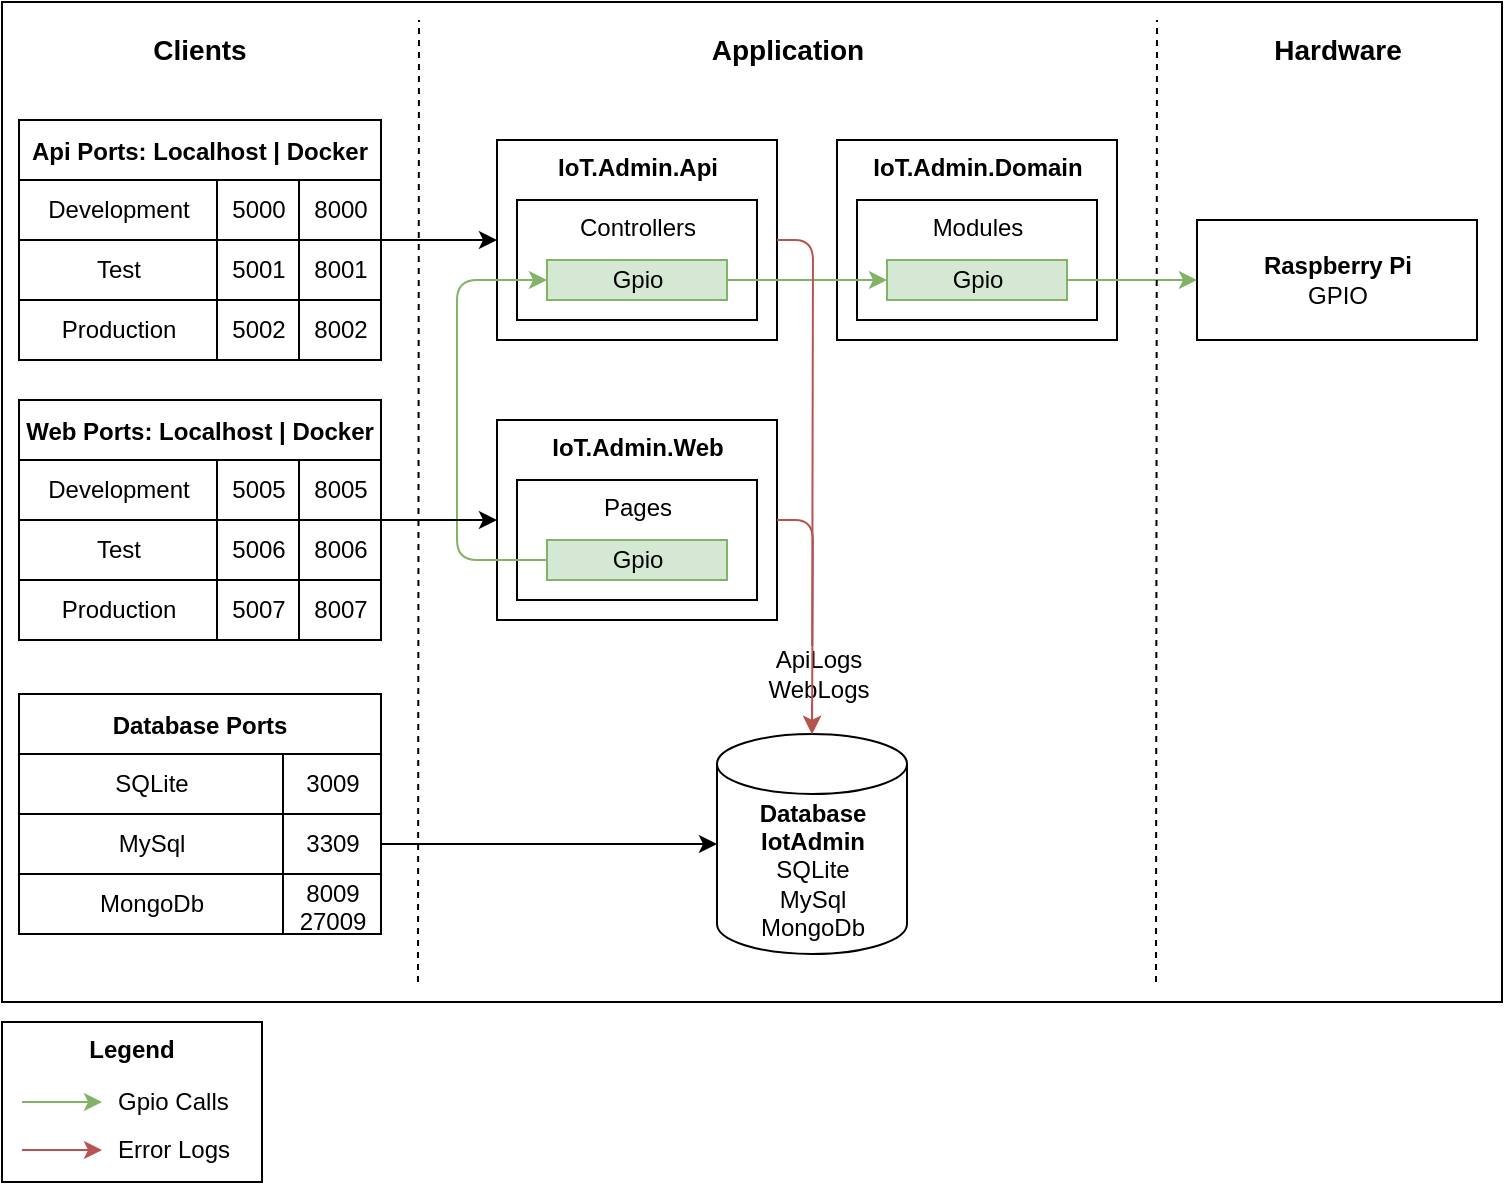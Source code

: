 <mxfile>
    <diagram id="q_LBWUmiz0P911Xkjv2T" name="IoT.Admin">
        <mxGraphModel dx="1084" dy="320" grid="1" gridSize="10" guides="1" tooltips="1" connect="1" arrows="1" fold="1" page="1" pageScale="1" pageWidth="827" pageHeight="1169" math="0" shadow="0">
            <root>
                <mxCell id="0"/>
                <mxCell id="1" parent="0"/>
                <mxCell id="12" value="" style="rounded=0;whiteSpace=wrap;html=1;" parent="1" vertex="1">
                    <mxGeometry x="10" y="10" width="750" height="500" as="geometry"/>
                </mxCell>
                <mxCell id="51" value="Legend" style="rounded=0;whiteSpace=wrap;html=1;fontStyle=1;verticalAlign=top;align=center;" parent="1" vertex="1">
                    <mxGeometry x="10" y="520" width="130" height="80" as="geometry"/>
                </mxCell>
                <mxCell id="3" value="&lt;b&gt;IoT.Admin.Domain&lt;/b&gt;" style="rounded=0;whiteSpace=wrap;html=1;verticalAlign=top;" parent="1" vertex="1">
                    <mxGeometry x="427.5" y="79" width="140" height="100" as="geometry"/>
                </mxCell>
                <mxCell id="4" value="Modules" style="rounded=0;whiteSpace=wrap;html=1;verticalAlign=top;" parent="1" vertex="1">
                    <mxGeometry x="437.5" y="109" width="120" height="60" as="geometry"/>
                </mxCell>
                <mxCell id="5" value="Gpio" style="rounded=0;whiteSpace=wrap;html=1;fillColor=#d5e8d4;strokeColor=#82b366;" parent="1" vertex="1">
                    <mxGeometry x="452.5" y="139" width="90" height="20" as="geometry"/>
                </mxCell>
                <mxCell id="6" value="&lt;b&gt;Raspberry Pi&lt;/b&gt;&lt;br&gt;GPIO" style="rounded=0;whiteSpace=wrap;html=1;verticalAlign=middle;" parent="1" vertex="1">
                    <mxGeometry x="607.5" y="119" width="140" height="60" as="geometry"/>
                </mxCell>
                <mxCell id="8" value="&lt;b&gt;IoT.Admin.Api&lt;/b&gt;" style="rounded=0;whiteSpace=wrap;html=1;verticalAlign=top;" parent="1" vertex="1">
                    <mxGeometry x="257.5" y="79" width="140" height="100" as="geometry"/>
                </mxCell>
                <mxCell id="9" value="Controllers" style="rounded=0;whiteSpace=wrap;html=1;verticalAlign=top;" parent="1" vertex="1">
                    <mxGeometry x="267.5" y="109" width="120" height="60" as="geometry"/>
                </mxCell>
                <mxCell id="16" style="edgeStyle=none;html=1;entryX=0;entryY=0.5;entryDx=0;entryDy=0;fontSize=13;fillColor=#d5e8d4;strokeColor=#82b366;" parent="1" source="10" target="5" edge="1">
                    <mxGeometry relative="1" as="geometry"/>
                </mxCell>
                <mxCell id="10" value="Gpio" style="rounded=0;whiteSpace=wrap;html=1;fillColor=#d5e8d4;strokeColor=#82b366;" parent="1" vertex="1">
                    <mxGeometry x="282.5" y="139" width="90" height="20" as="geometry"/>
                </mxCell>
                <mxCell id="13" value="&lt;b style=&quot;border-color: var(--border-color);&quot;&gt;Database&lt;/b&gt;&lt;b&gt;&lt;br&gt;IotAdmin&lt;/b&gt;&lt;br&gt;SQLite&lt;br&gt;MySql&lt;br&gt;MongoDb" style="shape=cylinder3;whiteSpace=wrap;html=1;boundedLbl=1;backgroundOutline=1;size=15;" parent="1" vertex="1">
                    <mxGeometry x="367.5" y="376" width="95" height="110" as="geometry"/>
                </mxCell>
                <mxCell id="19" style="edgeStyle=none;html=1;entryX=0;entryY=0.5;entryDx=0;entryDy=0;fontSize=13;exitX=1;exitY=0.5;exitDx=0;exitDy=0;fillColor=#d5e8d4;strokeColor=#82b366;" parent="1" source="5" target="6" edge="1">
                    <mxGeometry relative="1" as="geometry">
                        <Array as="points">
                            <mxPoint x="577.5" y="149"/>
                        </Array>
                    </mxGeometry>
                </mxCell>
                <mxCell id="21" value="Api Ports: Localhost | Docker" style="shape=table;startSize=30;container=1;collapsible=0;childLayout=tableLayout;fontStyle=1;align=center;fontSize=12;" parent="1" vertex="1">
                    <mxGeometry x="18.5" y="69" width="181" height="120" as="geometry"/>
                </mxCell>
                <mxCell id="22" value="" style="shape=tableRow;horizontal=0;startSize=0;swimlaneHead=0;swimlaneBody=0;top=0;left=0;bottom=0;right=0;collapsible=0;dropTarget=0;fillColor=none;points=[[0,0.5],[1,0.5]];portConstraint=eastwest;fontSize=12;" parent="21" vertex="1">
                    <mxGeometry y="30" width="181" height="30" as="geometry"/>
                </mxCell>
                <mxCell id="23" value="Development" style="shape=partialRectangle;html=1;whiteSpace=wrap;connectable=0;fillColor=none;top=0;left=0;bottom=0;right=0;overflow=hidden;fontSize=12;" parent="22" vertex="1">
                    <mxGeometry width="99" height="30" as="geometry">
                        <mxRectangle width="99" height="30" as="alternateBounds"/>
                    </mxGeometry>
                </mxCell>
                <mxCell id="24" value="5000" style="shape=partialRectangle;html=1;whiteSpace=wrap;connectable=0;fillColor=none;top=0;left=0;bottom=0;right=0;overflow=hidden;fontSize=12;" parent="22" vertex="1">
                    <mxGeometry x="99" width="41" height="30" as="geometry">
                        <mxRectangle width="41" height="30" as="alternateBounds"/>
                    </mxGeometry>
                </mxCell>
                <mxCell id="34" value="8000" style="shape=partialRectangle;html=1;whiteSpace=wrap;connectable=0;fillColor=none;top=0;left=0;bottom=0;right=0;overflow=hidden;fontSize=12;" parent="22" vertex="1">
                    <mxGeometry x="140" width="41" height="30" as="geometry">
                        <mxRectangle width="41" height="30" as="alternateBounds"/>
                    </mxGeometry>
                </mxCell>
                <mxCell id="26" value="" style="shape=tableRow;horizontal=0;startSize=0;swimlaneHead=0;swimlaneBody=0;top=0;left=0;bottom=0;right=0;collapsible=0;dropTarget=0;fillColor=none;points=[[0,0.5],[1,0.5]];portConstraint=eastwest;fontSize=12;" parent="21" vertex="1">
                    <mxGeometry y="60" width="181" height="30" as="geometry"/>
                </mxCell>
                <mxCell id="27" value="Test" style="shape=partialRectangle;html=1;whiteSpace=wrap;connectable=0;fillColor=none;top=0;left=0;bottom=0;right=0;overflow=hidden;fontSize=12;" parent="26" vertex="1">
                    <mxGeometry width="99" height="30" as="geometry">
                        <mxRectangle width="99" height="30" as="alternateBounds"/>
                    </mxGeometry>
                </mxCell>
                <mxCell id="28" value="5001" style="shape=partialRectangle;html=1;whiteSpace=wrap;connectable=0;fillColor=none;top=0;left=0;bottom=0;right=0;overflow=hidden;fontSize=12;" parent="26" vertex="1">
                    <mxGeometry x="99" width="41" height="30" as="geometry">
                        <mxRectangle width="41" height="30" as="alternateBounds"/>
                    </mxGeometry>
                </mxCell>
                <mxCell id="35" value="8001" style="shape=partialRectangle;html=1;whiteSpace=wrap;connectable=0;fillColor=none;top=0;left=0;bottom=0;right=0;overflow=hidden;fontSize=12;" parent="26" vertex="1">
                    <mxGeometry x="140" width="41" height="30" as="geometry">
                        <mxRectangle width="41" height="30" as="alternateBounds"/>
                    </mxGeometry>
                </mxCell>
                <mxCell id="30" value="" style="shape=tableRow;horizontal=0;startSize=0;swimlaneHead=0;swimlaneBody=0;top=0;left=0;bottom=0;right=0;collapsible=0;dropTarget=0;fillColor=none;points=[[0,0.5],[1,0.5]];portConstraint=eastwest;fontSize=12;" parent="21" vertex="1">
                    <mxGeometry y="90" width="181" height="30" as="geometry"/>
                </mxCell>
                <mxCell id="31" value="Production" style="shape=partialRectangle;html=1;whiteSpace=wrap;connectable=1;fillColor=none;top=0;left=0;bottom=0;right=0;overflow=hidden;fontSize=12;movable=1;resizable=1;rotatable=1;deletable=1;editable=1;" parent="30" vertex="1">
                    <mxGeometry width="99" height="30" as="geometry">
                        <mxRectangle width="99" height="30" as="alternateBounds"/>
                    </mxGeometry>
                </mxCell>
                <mxCell id="32" value="5002" style="shape=partialRectangle;html=1;whiteSpace=wrap;connectable=0;fillColor=none;top=0;left=0;bottom=0;right=0;overflow=hidden;fontSize=12;" parent="30" vertex="1">
                    <mxGeometry x="99" width="41" height="30" as="geometry">
                        <mxRectangle width="41" height="30" as="alternateBounds"/>
                    </mxGeometry>
                </mxCell>
                <mxCell id="36" value="8002" style="shape=partialRectangle;html=1;whiteSpace=wrap;connectable=0;fillColor=none;top=0;left=0;bottom=0;right=0;overflow=hidden;fontSize=12;" parent="30" vertex="1">
                    <mxGeometry x="140" width="41" height="30" as="geometry">
                        <mxRectangle width="41" height="30" as="alternateBounds"/>
                    </mxGeometry>
                </mxCell>
                <mxCell id="38" value="" style="endArrow=none;dashed=1;html=1;fontSize=12;" parent="1" edge="1">
                    <mxGeometry width="50" height="50" relative="1" as="geometry">
                        <mxPoint x="218" y="500" as="sourcePoint"/>
                        <mxPoint x="218.5" y="19" as="targetPoint"/>
                    </mxGeometry>
                </mxCell>
                <mxCell id="40" value="" style="endArrow=none;dashed=1;html=1;fontSize=12;" parent="1" edge="1">
                    <mxGeometry width="50" height="50" relative="1" as="geometry">
                        <mxPoint x="587" y="500" as="sourcePoint"/>
                        <mxPoint x="587.5" y="19" as="targetPoint"/>
                    </mxGeometry>
                </mxCell>
                <mxCell id="42" value="Clients" style="text;html=1;strokeColor=none;fillColor=none;align=center;verticalAlign=middle;whiteSpace=wrap;rounded=0;fontSize=14;fontStyle=1" parent="1" vertex="1">
                    <mxGeometry x="49.25" y="19" width="119.5" height="30" as="geometry"/>
                </mxCell>
                <mxCell id="43" value="Application" style="text;html=1;strokeColor=none;fillColor=none;align=center;verticalAlign=middle;whiteSpace=wrap;rounded=0;fontSize=14;fontStyle=1" parent="1" vertex="1">
                    <mxGeometry x="343" y="19" width="119.5" height="30" as="geometry"/>
                </mxCell>
                <mxCell id="44" value="Hardware" style="text;html=1;strokeColor=none;fillColor=none;align=center;verticalAlign=middle;whiteSpace=wrap;rounded=0;fontSize=14;fontStyle=1" parent="1" vertex="1">
                    <mxGeometry x="617.75" y="19" width="119.5" height="30" as="geometry"/>
                </mxCell>
                <mxCell id="14" style="edgeStyle=none;html=1;entryX=0.5;entryY=0;entryDx=0;entryDy=0;entryPerimeter=0;fillColor=#f8cecc;strokeColor=#b85450;exitX=1;exitY=0.5;exitDx=0;exitDy=0;" parent="1" source="8" target="13" edge="1">
                    <mxGeometry relative="1" as="geometry">
                        <mxPoint x="408.5" y="109" as="sourcePoint"/>
                        <mxPoint x="367.5" y="389" as="targetPoint"/>
                        <Array as="points">
                            <mxPoint x="415.5" y="129"/>
                        </Array>
                    </mxGeometry>
                </mxCell>
                <mxCell id="15" value="ApiLogs&lt;br&gt;WebLogs" style="edgeLabel;html=1;align=center;verticalAlign=middle;resizable=0;points=[];fontSize=12;" parent="14" vertex="1" connectable="0">
                    <mxGeometry x="-0.5" y="-2" relative="1" as="geometry">
                        <mxPoint x="4" y="168" as="offset"/>
                    </mxGeometry>
                </mxCell>
                <mxCell id="46" style="edgeStyle=none;html=1;exitX=0.5;exitY=1;exitDx=0;exitDy=0;fillColor=#d5e8d4;strokeColor=#82b366;" parent="1" edge="1">
                    <mxGeometry relative="1" as="geometry">
                        <mxPoint x="20" y="560" as="sourcePoint"/>
                        <mxPoint x="60" y="560" as="targetPoint"/>
                    </mxGeometry>
                </mxCell>
                <mxCell id="48" value="Gpio Calls" style="text;html=1;strokeColor=none;fillColor=none;align=left;verticalAlign=middle;whiteSpace=wrap;rounded=0;" parent="1" vertex="1">
                    <mxGeometry x="66" y="545" width="60" height="30" as="geometry"/>
                </mxCell>
                <mxCell id="49" style="edgeStyle=none;html=1;exitX=0.5;exitY=1;exitDx=0;exitDy=0;fillColor=#f8cecc;strokeColor=#b85450;" parent="1" edge="1">
                    <mxGeometry relative="1" as="geometry">
                        <mxPoint x="20" y="584" as="sourcePoint"/>
                        <mxPoint x="60" y="584" as="targetPoint"/>
                    </mxGeometry>
                </mxCell>
                <mxCell id="50" value="Error Logs" style="text;html=1;strokeColor=none;fillColor=none;align=left;verticalAlign=middle;whiteSpace=wrap;rounded=0;" parent="1" vertex="1">
                    <mxGeometry x="66" y="569" width="60" height="30" as="geometry"/>
                </mxCell>
                <mxCell id="52" value="Web Ports: Localhost | Docker" style="shape=table;startSize=30;container=1;collapsible=0;childLayout=tableLayout;fontStyle=1;align=center;fontSize=12;" parent="1" vertex="1">
                    <mxGeometry x="18.5" y="209" width="181" height="120" as="geometry"/>
                </mxCell>
                <mxCell id="53" value="" style="shape=tableRow;horizontal=0;startSize=0;swimlaneHead=0;swimlaneBody=0;top=0;left=0;bottom=0;right=0;collapsible=0;dropTarget=0;fillColor=none;points=[[0,0.5],[1,0.5]];portConstraint=eastwest;fontSize=12;" parent="52" vertex="1">
                    <mxGeometry y="30" width="181" height="30" as="geometry"/>
                </mxCell>
                <mxCell id="54" value="Development" style="shape=partialRectangle;html=1;whiteSpace=wrap;connectable=0;fillColor=none;top=0;left=0;bottom=0;right=0;overflow=hidden;fontSize=12;" parent="53" vertex="1">
                    <mxGeometry width="99" height="30" as="geometry">
                        <mxRectangle width="99" height="30" as="alternateBounds"/>
                    </mxGeometry>
                </mxCell>
                <mxCell id="55" value="5005" style="shape=partialRectangle;html=1;whiteSpace=wrap;connectable=0;fillColor=none;top=0;left=0;bottom=0;right=0;overflow=hidden;fontSize=12;" parent="53" vertex="1">
                    <mxGeometry x="99" width="41" height="30" as="geometry">
                        <mxRectangle width="41" height="30" as="alternateBounds"/>
                    </mxGeometry>
                </mxCell>
                <mxCell id="56" value="8005" style="shape=partialRectangle;html=1;whiteSpace=wrap;connectable=0;fillColor=none;top=0;left=0;bottom=0;right=0;overflow=hidden;fontSize=12;" parent="53" vertex="1">
                    <mxGeometry x="140" width="41" height="30" as="geometry">
                        <mxRectangle width="41" height="30" as="alternateBounds"/>
                    </mxGeometry>
                </mxCell>
                <mxCell id="57" value="" style="shape=tableRow;horizontal=0;startSize=0;swimlaneHead=0;swimlaneBody=0;top=0;left=0;bottom=0;right=0;collapsible=0;dropTarget=0;fillColor=none;points=[[0,0.5],[1,0.5]];portConstraint=eastwest;fontSize=12;" parent="52" vertex="1">
                    <mxGeometry y="60" width="181" height="30" as="geometry"/>
                </mxCell>
                <mxCell id="58" value="Test" style="shape=partialRectangle;html=1;whiteSpace=wrap;connectable=0;fillColor=none;top=0;left=0;bottom=0;right=0;overflow=hidden;fontSize=12;" parent="57" vertex="1">
                    <mxGeometry width="99" height="30" as="geometry">
                        <mxRectangle width="99" height="30" as="alternateBounds"/>
                    </mxGeometry>
                </mxCell>
                <mxCell id="59" value="5006" style="shape=partialRectangle;html=1;whiteSpace=wrap;connectable=0;fillColor=none;top=0;left=0;bottom=0;right=0;overflow=hidden;fontSize=12;" parent="57" vertex="1">
                    <mxGeometry x="99" width="41" height="30" as="geometry">
                        <mxRectangle width="41" height="30" as="alternateBounds"/>
                    </mxGeometry>
                </mxCell>
                <mxCell id="60" value="8006" style="shape=partialRectangle;html=1;whiteSpace=wrap;connectable=0;fillColor=none;top=0;left=0;bottom=0;right=0;overflow=hidden;fontSize=12;" parent="57" vertex="1">
                    <mxGeometry x="140" width="41" height="30" as="geometry">
                        <mxRectangle width="41" height="30" as="alternateBounds"/>
                    </mxGeometry>
                </mxCell>
                <mxCell id="61" value="" style="shape=tableRow;horizontal=0;startSize=0;swimlaneHead=0;swimlaneBody=0;top=0;left=0;bottom=0;right=0;collapsible=0;dropTarget=0;fillColor=none;points=[[0,0.5],[1,0.5]];portConstraint=eastwest;fontSize=12;" parent="52" vertex="1">
                    <mxGeometry y="90" width="181" height="30" as="geometry"/>
                </mxCell>
                <mxCell id="62" value="Production" style="shape=partialRectangle;html=1;whiteSpace=wrap;connectable=1;fillColor=none;top=0;left=0;bottom=0;right=0;overflow=hidden;fontSize=12;movable=1;resizable=1;rotatable=1;deletable=1;editable=1;" parent="61" vertex="1">
                    <mxGeometry width="99" height="30" as="geometry">
                        <mxRectangle width="99" height="30" as="alternateBounds"/>
                    </mxGeometry>
                </mxCell>
                <mxCell id="63" value="5007" style="shape=partialRectangle;html=1;whiteSpace=wrap;connectable=0;fillColor=none;top=0;left=0;bottom=0;right=0;overflow=hidden;fontSize=12;" parent="61" vertex="1">
                    <mxGeometry x="99" width="41" height="30" as="geometry">
                        <mxRectangle width="41" height="30" as="alternateBounds"/>
                    </mxGeometry>
                </mxCell>
                <mxCell id="64" value="8007" style="shape=partialRectangle;html=1;whiteSpace=wrap;connectable=0;fillColor=none;top=0;left=0;bottom=0;right=0;overflow=hidden;fontSize=12;" parent="61" vertex="1">
                    <mxGeometry x="140" width="41" height="30" as="geometry">
                        <mxRectangle width="41" height="30" as="alternateBounds"/>
                    </mxGeometry>
                </mxCell>
                <mxCell id="65" value="&lt;b&gt;IoT.Admin.Web&lt;/b&gt;" style="rounded=0;whiteSpace=wrap;html=1;verticalAlign=top;" parent="1" vertex="1">
                    <mxGeometry x="257.5" y="219" width="140" height="100" as="geometry"/>
                </mxCell>
                <mxCell id="70" style="edgeStyle=none;html=1;entryX=0.5;entryY=0;entryDx=0;entryDy=0;entryPerimeter=0;fillColor=#f8cecc;strokeColor=#b85450;exitX=1;exitY=0.5;exitDx=0;exitDy=0;" parent="1" source="65" target="13" edge="1">
                    <mxGeometry relative="1" as="geometry">
                        <mxPoint x="438.5" y="279" as="sourcePoint"/>
                        <Array as="points">
                            <mxPoint x="415.5" y="269"/>
                        </Array>
                    </mxGeometry>
                </mxCell>
                <mxCell id="66" value="Pages" style="rounded=0;whiteSpace=wrap;html=1;verticalAlign=top;" parent="1" vertex="1">
                    <mxGeometry x="267.5" y="249" width="120" height="60" as="geometry"/>
                </mxCell>
                <mxCell id="68" style="edgeStyle=none;html=1;entryX=0;entryY=0.5;entryDx=0;entryDy=0;fillColor=#d5e8d4;strokeColor=#82b366;" parent="1" source="67" target="10" edge="1">
                    <mxGeometry relative="1" as="geometry">
                        <mxPoint x="207.5" y="189" as="targetPoint"/>
                        <Array as="points">
                            <mxPoint x="237.5" y="289"/>
                            <mxPoint x="237.5" y="149"/>
                        </Array>
                    </mxGeometry>
                </mxCell>
                <mxCell id="67" value="Gpio" style="rounded=0;whiteSpace=wrap;html=1;fillColor=#d5e8d4;strokeColor=#82b366;" parent="1" vertex="1">
                    <mxGeometry x="282.5" y="279" width="90" height="20" as="geometry"/>
                </mxCell>
                <mxCell id="71" value="Database Ports" style="shape=table;startSize=30;container=1;collapsible=0;childLayout=tableLayout;fontStyle=1;align=center;fontSize=12;" parent="1" vertex="1">
                    <mxGeometry x="18.5" y="356" width="181" height="120" as="geometry"/>
                </mxCell>
                <mxCell id="72" value="" style="shape=tableRow;horizontal=0;startSize=0;swimlaneHead=0;swimlaneBody=0;top=0;left=0;bottom=0;right=0;collapsible=0;dropTarget=0;fillColor=none;points=[[0,0.5],[1,0.5]];portConstraint=eastwest;fontSize=12;" parent="71" vertex="1">
                    <mxGeometry y="30" width="181" height="30" as="geometry"/>
                </mxCell>
                <mxCell id="73" value="SQLite" style="shape=partialRectangle;html=1;whiteSpace=wrap;connectable=0;fillColor=none;top=0;left=0;bottom=0;right=0;overflow=hidden;fontSize=12;" parent="72" vertex="1">
                    <mxGeometry width="132" height="30" as="geometry">
                        <mxRectangle width="132" height="30" as="alternateBounds"/>
                    </mxGeometry>
                </mxCell>
                <mxCell id="74" value="3009" style="shape=partialRectangle;html=1;whiteSpace=wrap;connectable=0;fillColor=none;top=0;left=0;bottom=0;right=0;overflow=hidden;fontSize=12;" parent="72" vertex="1">
                    <mxGeometry x="132" width="49" height="30" as="geometry">
                        <mxRectangle width="49" height="30" as="alternateBounds"/>
                    </mxGeometry>
                </mxCell>
                <mxCell id="76" value="" style="shape=tableRow;horizontal=0;startSize=0;swimlaneHead=0;swimlaneBody=0;top=0;left=0;bottom=0;right=0;collapsible=0;dropTarget=0;fillColor=none;points=[[0,0.5],[1,0.5]];portConstraint=eastwest;fontSize=12;" parent="71" vertex="1">
                    <mxGeometry y="60" width="181" height="30" as="geometry"/>
                </mxCell>
                <mxCell id="77" value="MySql" style="shape=partialRectangle;html=1;whiteSpace=wrap;connectable=0;fillColor=none;top=0;left=0;bottom=0;right=0;overflow=hidden;fontSize=12;" parent="76" vertex="1">
                    <mxGeometry width="132" height="30" as="geometry">
                        <mxRectangle width="132" height="30" as="alternateBounds"/>
                    </mxGeometry>
                </mxCell>
                <mxCell id="78" value="3309" style="shape=partialRectangle;html=1;whiteSpace=wrap;connectable=0;fillColor=none;top=0;left=0;bottom=0;right=0;overflow=hidden;fontSize=12;" parent="76" vertex="1">
                    <mxGeometry x="132" width="49" height="30" as="geometry">
                        <mxRectangle width="49" height="30" as="alternateBounds"/>
                    </mxGeometry>
                </mxCell>
                <mxCell id="80" value="" style="shape=tableRow;horizontal=0;startSize=0;swimlaneHead=0;swimlaneBody=0;top=0;left=0;bottom=0;right=0;collapsible=0;dropTarget=0;fillColor=none;points=[[0,0.5],[1,0.5]];portConstraint=eastwest;fontSize=12;" parent="71" vertex="1">
                    <mxGeometry y="90" width="181" height="30" as="geometry"/>
                </mxCell>
                <mxCell id="81" value="MongoDb" style="shape=partialRectangle;html=1;whiteSpace=wrap;connectable=1;fillColor=none;top=0;left=0;bottom=0;right=0;overflow=hidden;fontSize=12;movable=1;resizable=1;rotatable=1;deletable=1;editable=1;" parent="80" vertex="1">
                    <mxGeometry width="132" height="30" as="geometry">
                        <mxRectangle width="132" height="30" as="alternateBounds"/>
                    </mxGeometry>
                </mxCell>
                <mxCell id="82" value="8009&lt;br&gt;27009" style="shape=partialRectangle;html=1;whiteSpace=wrap;connectable=0;fillColor=none;top=0;left=0;bottom=0;right=0;overflow=hidden;fontSize=12;" parent="80" vertex="1">
                    <mxGeometry x="132" width="49" height="30" as="geometry">
                        <mxRectangle width="49" height="30" as="alternateBounds"/>
                    </mxGeometry>
                </mxCell>
                <mxCell id="85" style="edgeStyle=none;html=1;entryX=0;entryY=0.5;entryDx=0;entryDy=0;" parent="1" target="65" edge="1">
                    <mxGeometry relative="1" as="geometry">
                        <mxPoint x="248.5" y="269" as="targetPoint"/>
                        <mxPoint x="200" y="269" as="sourcePoint"/>
                    </mxGeometry>
                </mxCell>
                <mxCell id="86" style="edgeStyle=none;html=1;entryX=0;entryY=0.5;entryDx=0;entryDy=0;" parent="1" target="8" edge="1">
                    <mxGeometry relative="1" as="geometry">
                        <mxPoint x="248.5" y="129" as="targetPoint"/>
                        <mxPoint x="200" y="129" as="sourcePoint"/>
                    </mxGeometry>
                </mxCell>
                <mxCell id="87" style="edgeStyle=none;html=1;entryX=0;entryY=0.5;entryDx=0;entryDy=0;entryPerimeter=0;" parent="1" source="76" target="13" edge="1">
                    <mxGeometry relative="1" as="geometry"/>
                </mxCell>
            </root>
        </mxGraphModel>
    </diagram>
</mxfile>